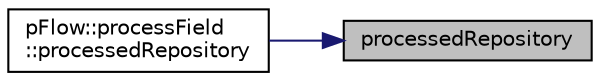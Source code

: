 digraph "processedRepository"
{
 // LATEX_PDF_SIZE
  edge [fontname="Helvetica",fontsize="10",labelfontname="Helvetica",labelfontsize="10"];
  node [fontname="Helvetica",fontsize="10",shape=record];
  rankdir="RL";
  Node1 [label="processedRepository",height=0.2,width=0.4,color="black", fillcolor="grey75", style="filled", fontcolor="black",tooltip=" "];
  Node1 -> Node2 [dir="back",color="midnightblue",fontsize="10",style="solid",fontname="Helvetica"];
  Node2 [label="pFlow::processField\l::processedRepository",height=0.2,width=0.4,color="black", fillcolor="white", style="filled",URL="$classpFlow_1_1processField.html#a774cc7dd952b548bf3c8e82d2e177fc9",tooltip=" "];
}
